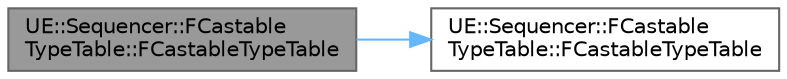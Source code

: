 digraph "UE::Sequencer::FCastableTypeTable::FCastableTypeTable"
{
 // INTERACTIVE_SVG=YES
 // LATEX_PDF_SIZE
  bgcolor="transparent";
  edge [fontname=Helvetica,fontsize=10,labelfontname=Helvetica,labelfontsize=10];
  node [fontname=Helvetica,fontsize=10,shape=box,height=0.2,width=0.4];
  rankdir="LR";
  Node1 [id="Node000001",label="UE::Sequencer::FCastable\lTypeTable::FCastableTypeTable",height=0.2,width=0.4,color="gray40", fillcolor="grey60", style="filled", fontcolor="black",tooltip=" "];
  Node1 -> Node2 [id="edge1_Node000001_Node000002",color="steelblue1",style="solid",tooltip=" "];
  Node2 [id="Node000002",label="UE::Sequencer::FCastable\lTypeTable::FCastableTypeTable",height=0.2,width=0.4,color="grey40", fillcolor="white", style="filled",URL="$d3/dc0/structUE_1_1Sequencer_1_1FCastableTypeTable.html#a77c03b3a16e81cb03d942bc2465ecdba",tooltip=" "];
}
